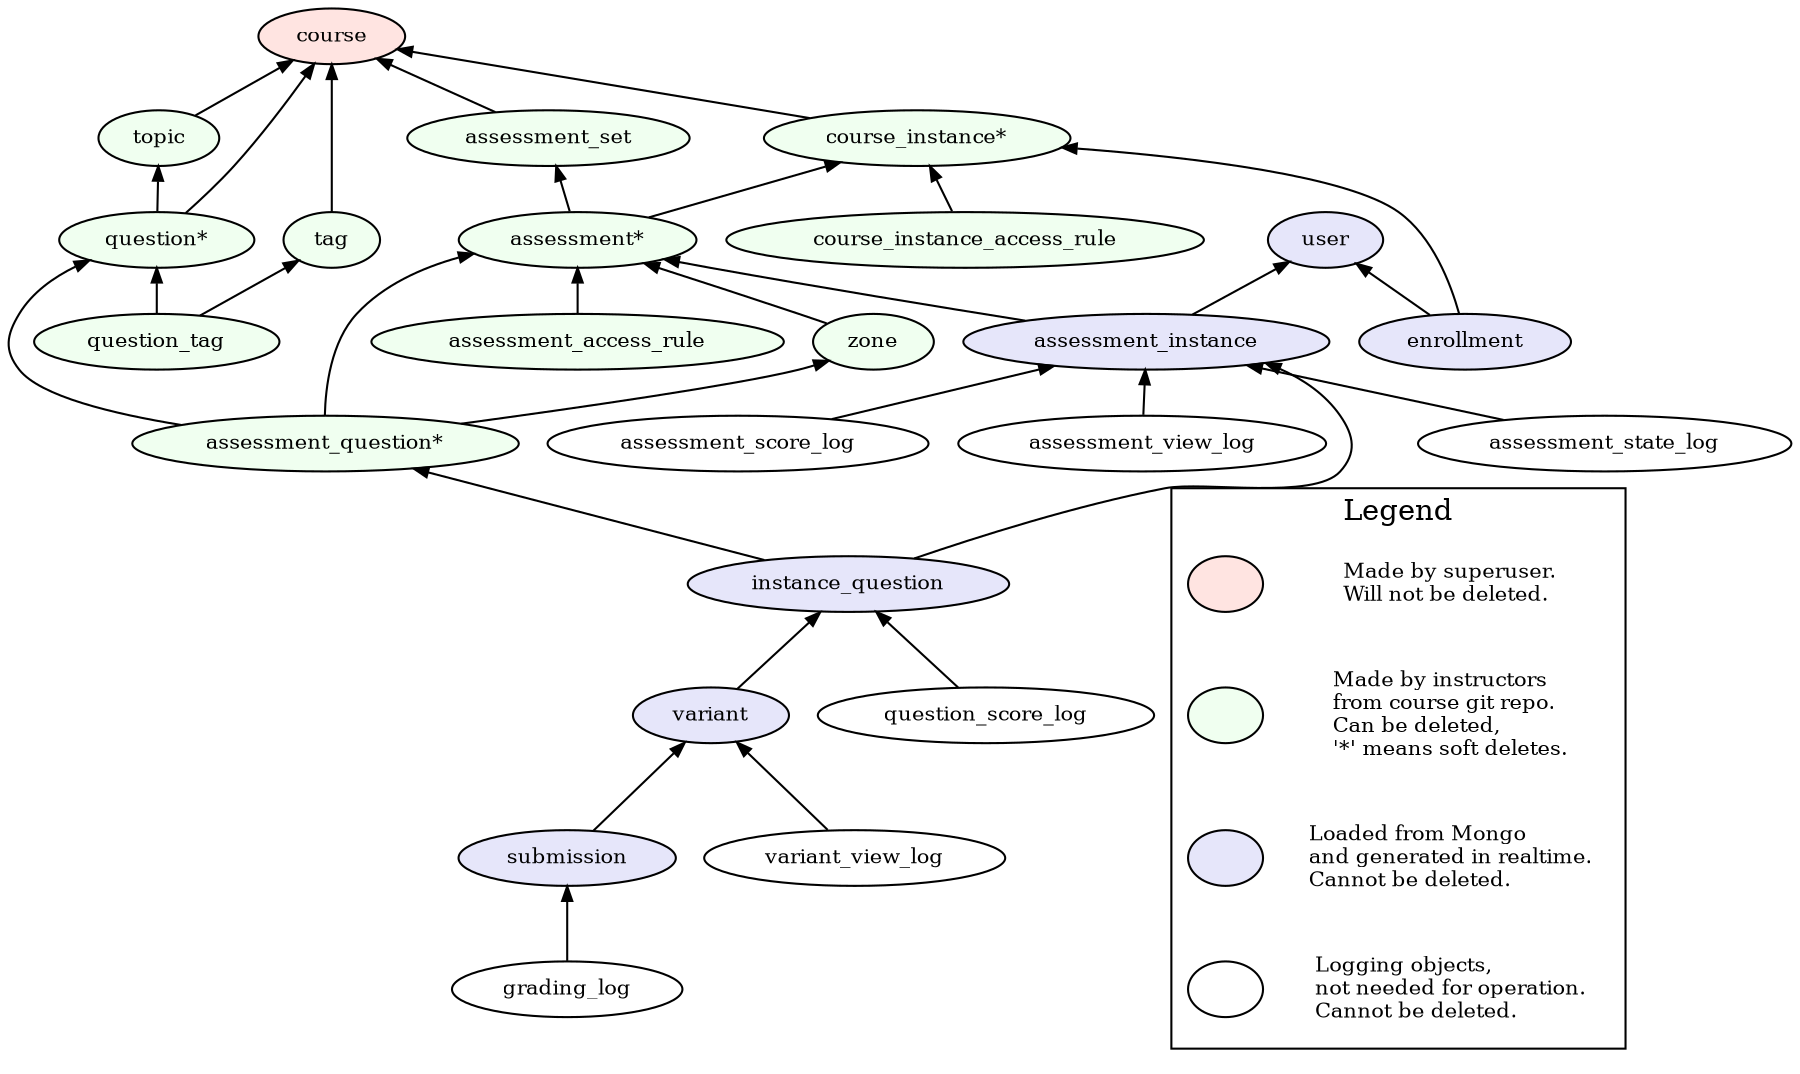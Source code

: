 digraph partmc_modules {

    rankdir = BT;
    node [fontsize = 10, height = 0.3, width = 0.5];
    graph [nodesep = 0.2, ranksep = 0.3];
    edge [fontsize = 10, arrowsize = 0.7];

    course [label="course", style=filled, fillcolor=mistyrose1]

    course_instance [label="course_instance*", style=filled, fillcolor=honeydew1]
    course_instance_access_rule [style=filled, fillcolor=honeydew1]
    assessment_access_rule [style=filled, fillcolor=honeydew1]
    question [label="question*", style=filled, fillcolor=honeydew1]
    question_tag [style=filled, fillcolor=honeydew1]
    tag [style=filled, fillcolor=honeydew1]
    assessment [label="assessment*", style=filled, fillcolor=honeydew1]
    assessment_question [label="assessment_question*", style=filled, fillcolor=honeydew1]
    assessment_set [style=filled, fillcolor=honeydew1]
    topic [style=filled, fillcolor=honeydew1]
    zone [style=filled, fillcolor=honeydew1]

    enrollment [style=filled, fillcolor=lavender]
    user [style=filled, fillcolor=lavender]
    assessment_instance [style=filled, fillcolor=lavender]
    instance_question [style=filled, fillcolor=lavender]
    variant [style=filled, fillcolor=lavender]
    submission [style=filled, fillcolor=lavender]

    assessment_state_log [style=filled, fillcolor=white]
    grading_log [style=filled, fillcolor=white]
    assessment_score_log [style=filled, fillcolor=white]
    question_score_log [style=filled, fillcolor=white]
    variant_view_log [style=filled, fillcolor=white]
    assessment_view_log [style=filled, fillcolor=white]

    assessment_access_rule -> { assessment }
    course_instance -> { course }
    course_instance_access_rule -> { course_instance }
    question -> { course; topic }
    question_tag -> { question; tag }
    tag -> { course }
    assessment -> { course_instance; assessment_set }
    assessment_question -> { assessment; zone; question }
    assessment_set -> { course }
    topic -> { course }
    zone -> { assessment }

    enrollment -> { user; course_instance }
    assessment_instance -> { assessment; user }
    instance_question -> { assessment_question; assessment_instance }
    variant -> { instance_question }
    submission -> { variant }

    assessment_state_log -> { assessment_instance }
    grading_log -> { submission }
    assessment_score_log -> { assessment_instance }
    question_score_log -> { instance_question }
    variant_view_log -> { variant }
    assessment_view_log -> { assessment_instance }

    subgraph cluster_legend {

        labelloc=b;
        label="Legend";

        k4 [shape=plaintext, style=solid, label="Logging objects,\lnot needed for operation.\lCannot be deleted.\l"];
        kc4[label=" ", style=filled, fillcolor=white];

        k3 [shape=plaintext, style=solid, label="Loaded from Mongo\land generated in realtime.\lCannot be deleted.\l"];
        kc3[label=" ", style=filled, fillcolor=lavender];

        k2 [shape=plaintext, style=solid, label="Made by instructors\lfrom course git repo.\lCan be deleted,\l'*' means soft deletes.\l"];
        kc2[label=" ", style=filled, fillcolor=honeydew1];

        k1 [shape=plaintext, style=solid, label="Made by superuser.\lWill not be deleted.\l"];
        kc1[label=" ", style=filled, fillcolor=mistyrose1];

        kc4 -> kc3 [style=invis];
        kc3 -> kc2 [style=invis];
        kc2 -> kc1 [style=invis];
        k4 -> k3 [style=invis];
        k3 -> k2 [style=invis];
        k2 -> k1 [style=invis];
    }
}

